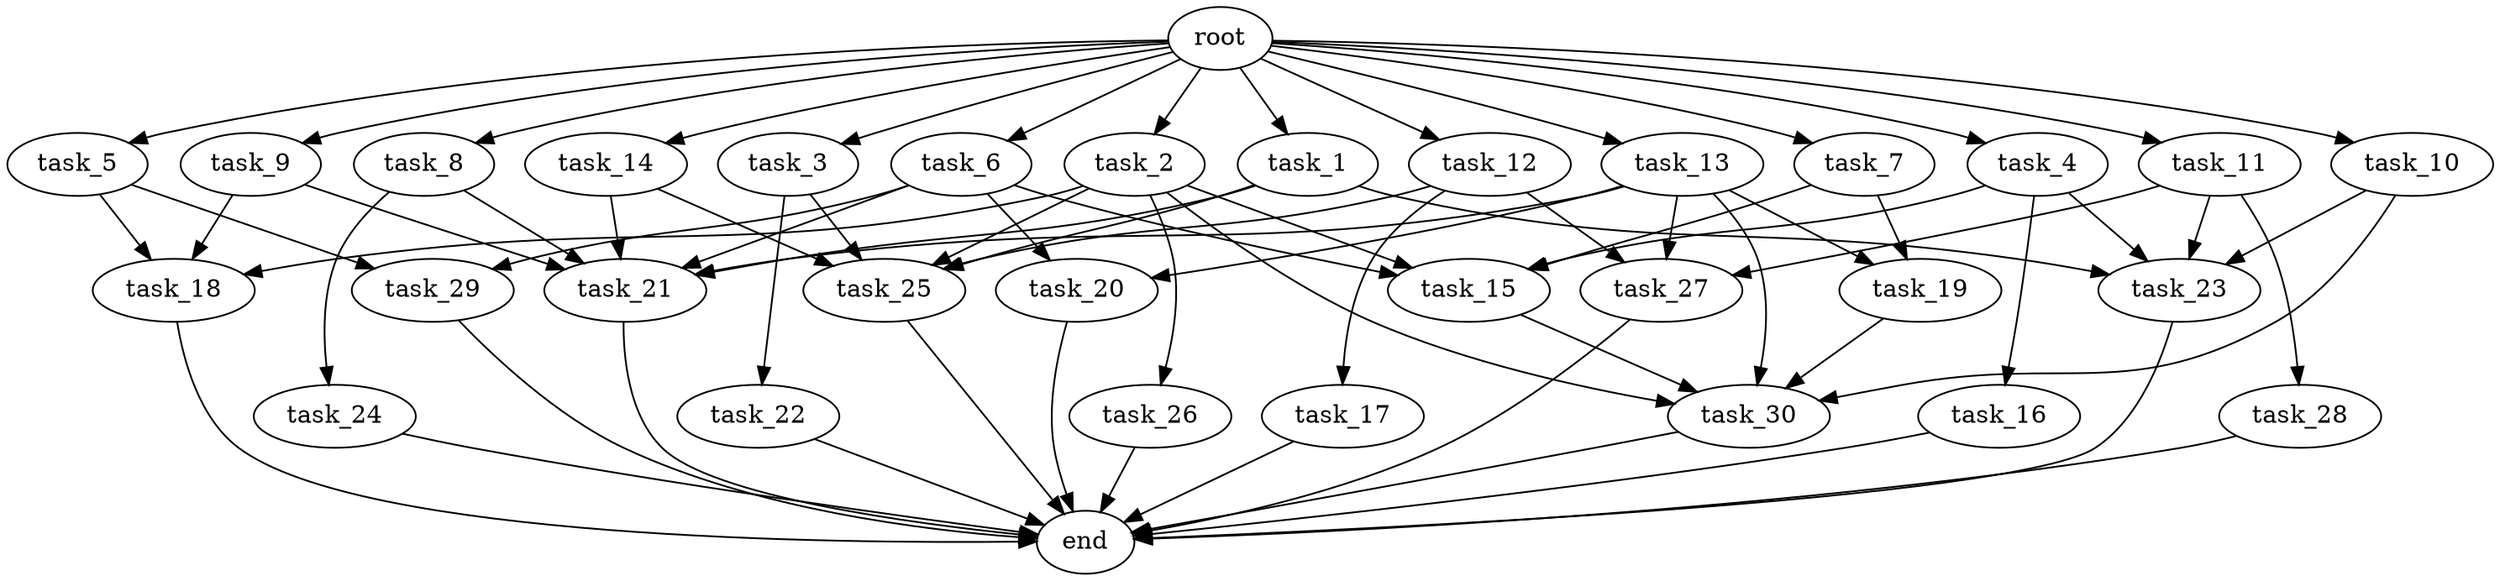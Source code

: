 digraph G {
  root [size="0.000000e+00"];
  task_1 [size="9.778555e+10"];
  task_2 [size="6.480394e+09"];
  task_3 [size="9.752100e+10"];
  task_4 [size="3.386978e+10"];
  task_5 [size="5.950013e+10"];
  task_6 [size="9.906623e+10"];
  task_7 [size="1.228499e+10"];
  task_8 [size="8.381253e+10"];
  task_9 [size="7.252280e+10"];
  task_10 [size="2.785905e+10"];
  task_11 [size="7.135225e+10"];
  task_12 [size="5.819604e+10"];
  task_13 [size="2.730455e+10"];
  task_14 [size="7.895138e+10"];
  task_15 [size="6.438668e+10"];
  task_16 [size="4.002955e+10"];
  task_17 [size="4.758787e+10"];
  task_18 [size="6.032051e+10"];
  task_19 [size="4.045032e+10"];
  task_20 [size="4.845844e+10"];
  task_21 [size="2.789627e+10"];
  task_22 [size="7.680228e+10"];
  task_23 [size="1.081259e+10"];
  task_24 [size="2.507648e+10"];
  task_25 [size="4.973241e+10"];
  task_26 [size="6.284082e+10"];
  task_27 [size="1.346949e+10"];
  task_28 [size="9.969343e+09"];
  task_29 [size="5.294714e+09"];
  task_30 [size="6.832185e+09"];
  end [size="0.000000e+00"];

  root -> task_1 [size="1.000000e-12"];
  root -> task_2 [size="1.000000e-12"];
  root -> task_3 [size="1.000000e-12"];
  root -> task_4 [size="1.000000e-12"];
  root -> task_5 [size="1.000000e-12"];
  root -> task_6 [size="1.000000e-12"];
  root -> task_7 [size="1.000000e-12"];
  root -> task_8 [size="1.000000e-12"];
  root -> task_9 [size="1.000000e-12"];
  root -> task_10 [size="1.000000e-12"];
  root -> task_11 [size="1.000000e-12"];
  root -> task_12 [size="1.000000e-12"];
  root -> task_13 [size="1.000000e-12"];
  root -> task_14 [size="1.000000e-12"];
  task_1 -> task_21 [size="4.649379e+07"];
  task_1 -> task_23 [size="2.703147e+07"];
  task_1 -> task_25 [size="9.946481e+07"];
  task_2 -> task_15 [size="1.609667e+08"];
  task_2 -> task_18 [size="2.010684e+08"];
  task_2 -> task_25 [size="9.946481e+07"];
  task_2 -> task_26 [size="6.284082e+08"];
  task_2 -> task_30 [size="1.366437e+07"];
  task_3 -> task_22 [size="7.680228e+08"];
  task_3 -> task_25 [size="9.946481e+07"];
  task_4 -> task_15 [size="1.609667e+08"];
  task_4 -> task_16 [size="4.002955e+08"];
  task_4 -> task_23 [size="2.703147e+07"];
  task_5 -> task_18 [size="2.010684e+08"];
  task_5 -> task_29 [size="2.647357e+07"];
  task_6 -> task_15 [size="1.609667e+08"];
  task_6 -> task_20 [size="2.422922e+08"];
  task_6 -> task_21 [size="4.649379e+07"];
  task_6 -> task_29 [size="2.647357e+07"];
  task_7 -> task_15 [size="1.609667e+08"];
  task_7 -> task_19 [size="2.022516e+08"];
  task_8 -> task_21 [size="4.649379e+07"];
  task_8 -> task_24 [size="2.507648e+08"];
  task_9 -> task_18 [size="2.010684e+08"];
  task_9 -> task_21 [size="4.649379e+07"];
  task_10 -> task_23 [size="2.703147e+07"];
  task_10 -> task_30 [size="1.366437e+07"];
  task_11 -> task_23 [size="2.703147e+07"];
  task_11 -> task_27 [size="4.489831e+07"];
  task_11 -> task_28 [size="9.969343e+07"];
  task_12 -> task_17 [size="4.758787e+08"];
  task_12 -> task_25 [size="9.946481e+07"];
  task_12 -> task_27 [size="4.489831e+07"];
  task_13 -> task_19 [size="2.022516e+08"];
  task_13 -> task_20 [size="2.422922e+08"];
  task_13 -> task_21 [size="4.649379e+07"];
  task_13 -> task_27 [size="4.489831e+07"];
  task_13 -> task_30 [size="1.366437e+07"];
  task_14 -> task_21 [size="4.649379e+07"];
  task_14 -> task_25 [size="9.946481e+07"];
  task_15 -> task_30 [size="1.366437e+07"];
  task_16 -> end [size="1.000000e-12"];
  task_17 -> end [size="1.000000e-12"];
  task_18 -> end [size="1.000000e-12"];
  task_19 -> task_30 [size="1.366437e+07"];
  task_20 -> end [size="1.000000e-12"];
  task_21 -> end [size="1.000000e-12"];
  task_22 -> end [size="1.000000e-12"];
  task_23 -> end [size="1.000000e-12"];
  task_24 -> end [size="1.000000e-12"];
  task_25 -> end [size="1.000000e-12"];
  task_26 -> end [size="1.000000e-12"];
  task_27 -> end [size="1.000000e-12"];
  task_28 -> end [size="1.000000e-12"];
  task_29 -> end [size="1.000000e-12"];
  task_30 -> end [size="1.000000e-12"];
}
